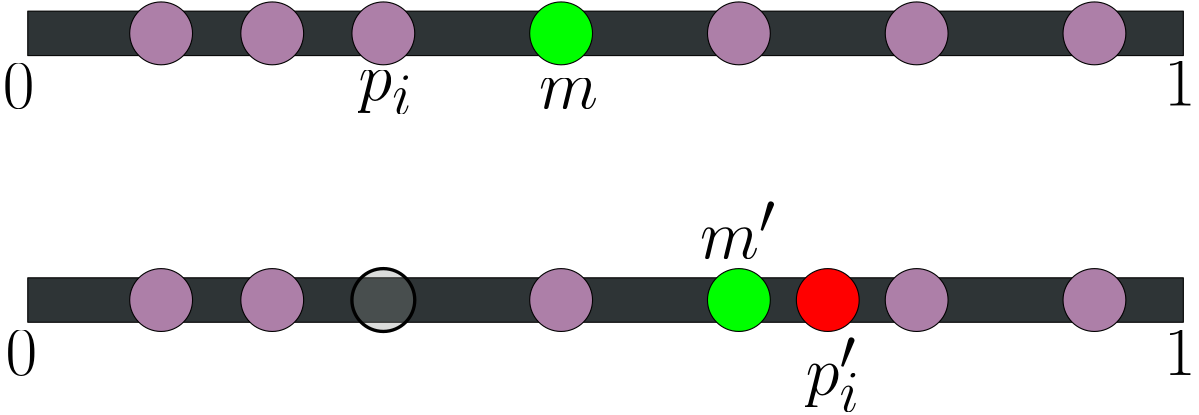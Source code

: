 <?xml version="1.0"?>
<!DOCTYPE ipe SYSTEM "ipe.dtd">
<ipe version="70212" creator="Ipe 7.2.13">
<info created="D:20210403160220" modified="D:20210403160220"/>
<ipestyle name="basic">
<symbol name="arrow/arc(spx)">
<path stroke="sym-stroke" fill="sym-stroke" pen="sym-pen">
0 0 m
-1 0.333 l
-1 -0.333 l
h
</path>
</symbol>
<symbol name="arrow/farc(spx)">
<path stroke="sym-stroke" fill="white" pen="sym-pen">
0 0 m
-1 0.333 l
-1 -0.333 l
h
</path>
</symbol>
<symbol name="arrow/ptarc(spx)">
<path stroke="sym-stroke" fill="sym-stroke" pen="sym-pen">
0 0 m
-1 0.333 l
-0.8 0 l
-1 -0.333 l
h
</path>
</symbol>
<symbol name="arrow/fptarc(spx)">
<path stroke="sym-stroke" fill="white" pen="sym-pen">
0 0 m
-1 0.333 l
-0.8 0 l
-1 -0.333 l
h
</path>
</symbol>
<symbol name="mark/circle(sx)" transformations="translations">
<path fill="sym-stroke">
0.6 0 0 0.6 0 0 e
0.4 0 0 0.4 0 0 e
</path>
</symbol>
<symbol name="mark/disk(sx)" transformations="translations">
<path fill="sym-stroke">
0.6 0 0 0.6 0 0 e
</path>
</symbol>
<symbol name="mark/fdisk(sfx)" transformations="translations">
<group>
<path fill="sym-fill">
0.5 0 0 0.5 0 0 e
</path>
<path fill="sym-stroke" fillrule="eofill">
0.6 0 0 0.6 0 0 e
0.4 0 0 0.4 0 0 e
</path>
</group>
</symbol>
<symbol name="mark/box(sx)" transformations="translations">
<path fill="sym-stroke" fillrule="eofill">
-0.6 -0.6 m
0.6 -0.6 l
0.6 0.6 l
-0.6 0.6 l
h
-0.4 -0.4 m
0.4 -0.4 l
0.4 0.4 l
-0.4 0.4 l
h
</path>
</symbol>
<symbol name="mark/square(sx)" transformations="translations">
<path fill="sym-stroke">
-0.6 -0.6 m
0.6 -0.6 l
0.6 0.6 l
-0.6 0.6 l
h
</path>
</symbol>
<symbol name="mark/fsquare(sfx)" transformations="translations">
<group>
<path fill="sym-fill">
-0.5 -0.5 m
0.5 -0.5 l
0.5 0.5 l
-0.5 0.5 l
h
</path>
<path fill="sym-stroke" fillrule="eofill">
-0.6 -0.6 m
0.6 -0.6 l
0.6 0.6 l
-0.6 0.6 l
h
-0.4 -0.4 m
0.4 -0.4 l
0.4 0.4 l
-0.4 0.4 l
h
</path>
</group>
</symbol>
<symbol name="mark/cross(sx)" transformations="translations">
<group>
<path fill="sym-stroke">
-0.43 -0.57 m
0.57 0.43 l
0.43 0.57 l
-0.57 -0.43 l
h
</path>
<path fill="sym-stroke">
-0.43 0.57 m
0.57 -0.43 l
0.43 -0.57 l
-0.57 0.43 l
h
</path>
</group>
</symbol>
<symbol name="arrow/fnormal(spx)">
<path stroke="sym-stroke" fill="white" pen="sym-pen">
0 0 m
-1 0.333 l
-1 -0.333 l
h
</path>
</symbol>
<symbol name="arrow/pointed(spx)">
<path stroke="sym-stroke" fill="sym-stroke" pen="sym-pen">
0 0 m
-1 0.333 l
-0.8 0 l
-1 -0.333 l
h
</path>
</symbol>
<symbol name="arrow/fpointed(spx)">
<path stroke="sym-stroke" fill="white" pen="sym-pen">
0 0 m
-1 0.333 l
-0.8 0 l
-1 -0.333 l
h
</path>
</symbol>
<symbol name="arrow/linear(spx)">
<path stroke="sym-stroke" pen="sym-pen">
-1 0.333 m
0 0 l
-1 -0.333 l
</path>
</symbol>
<symbol name="arrow/fdouble(spx)">
<path stroke="sym-stroke" fill="white" pen="sym-pen">
0 0 m
-1 0.333 l
-1 -0.333 l
h
-1 0 m
-2 0.333 l
-2 -0.333 l
h
</path>
</symbol>
<symbol name="arrow/double(spx)">
<path stroke="sym-stroke" fill="sym-stroke" pen="sym-pen">
0 0 m
-1 0.333 l
-1 -0.333 l
h
-1 0 m
-2 0.333 l
-2 -0.333 l
h
</path>
</symbol>
<pen name="heavier" value="0.8"/>
<pen name="fat" value="1.2"/>
<pen name="ultrafat" value="2"/>
<symbolsize name="large" value="5"/>
<symbolsize name="small" value="2"/>
<symbolsize name="tiny" value="1.1"/>
<arrowsize name="large" value="10"/>
<arrowsize name="small" value="5"/>
<arrowsize name="tiny" value="3"/>
<color name="red" value="1 0 0"/>
<color name="green" value="0 1 0"/>
<color name="blue" value="0 0 1"/>
<color name="yellow" value="1 1 0"/>
<color name="orange" value="1 0.647 0"/>
<color name="gold" value="1 0.843 0"/>
<color name="purple" value="0.627 0.125 0.941"/>
<color name="gray" value="0.745"/>
<color name="brown" value="0.647 0.165 0.165"/>
<color name="navy" value="0 0 0.502"/>
<color name="pink" value="1 0.753 0.796"/>
<color name="seagreen" value="0.18 0.545 0.341"/>
<color name="turquoise" value="0.251 0.878 0.816"/>
<color name="violet" value="0.933 0.51 0.933"/>
<color name="darkblue" value="0 0 0.545"/>
<color name="darkcyan" value="0 0.545 0.545"/>
<color name="darkgray" value="0.663"/>
<color name="darkgreen" value="0 0.392 0"/>
<color name="darkmagenta" value="0.545 0 0.545"/>
<color name="darkorange" value="1 0.549 0"/>
<color name="darkred" value="0.545 0 0"/>
<color name="lightblue" value="0.678 0.847 0.902"/>
<color name="lightcyan" value="0.878 1 1"/>
<color name="lightgray" value="0.827"/>
<color name="lightgreen" value="0.565 0.933 0.565"/>
<color name="lightyellow" value="1 1 0.878"/>
<dashstyle name="dashed" value="[4] 0"/>
<dashstyle name="dotted" value="[1 3] 0"/>
<dashstyle name="dash dotted" value="[4 2 1 2] 0"/>
<dashstyle name="dash dot dotted" value="[4 2 1 2 1 2] 0"/>
<textsize name="large" value="\large"/>
<textsize name="Large" value="\Large"/>
<textsize name="LARGE" value="\LARGE"/>
<textsize name="huge" value="\huge"/>
<textsize name="Huge" value="\Huge"/>
<textsize name="small" value="\small"/>
<textsize name="footnote" value="\footnotesize"/>
<textsize name="tiny" value="\tiny"/>
<textstyle name="center" begin="\begin{center}" end="\end{center}"/>
<textstyle name="itemize" begin="\begin{itemize}" end="\end{itemize}"/>
<textstyle name="item" begin="\begin{itemize}\item{}" end="\end{itemize}"/>
<gridsize name="4 pts" value="4"/>
<gridsize name="8 pts (~3 mm)" value="8"/>
<gridsize name="16 pts (~6 mm)" value="16"/>
<gridsize name="32 pts (~12 mm)" value="32"/>
<gridsize name="10 pts (~3.5 mm)" value="10"/>
<gridsize name="20 pts (~7 mm)" value="20"/>
<gridsize name="14 pts (~5 mm)" value="14"/>
<gridsize name="28 pts (~10 mm)" value="28"/>
<gridsize name="56 pts (~20 mm)" value="56"/>
<anglesize name="90 deg" value="90"/>
<anglesize name="60 deg" value="60"/>
<anglesize name="45 deg" value="45"/>
<anglesize name="30 deg" value="30"/>
<anglesize name="22.5 deg" value="22.5"/>
<opacity name="10%" value="0.1"/>
<opacity name="30%" value="0.3"/>
<opacity name="50%" value="0.5"/>
<opacity name="75%" value="0.75"/>
<tiling name="falling" angle="-60" step="4" width="1"/>
<tiling name="rising" angle="30" step="4" width="1"/>
</ipestyle>
<page>
<layer name="alpha"/>
<view layers="alpha" active="alpha"/>
<path layer="alpha" stroke="black" fill="0.18 0.204 0.212">
64 768 m
64 752 l
480 752 l
480 768 l
h
</path>
<path matrix="1 0 0 1 0 -96" stroke="black" fill="0.18 0.204 0.212">
64 768 m
64 752 l
480 752 l
480 768 l
h
</path>
<path matrix="1 0 0 1 16 0" stroke="black" fill="0.678 0.498 0.659">
11.3137 0 0 11.3137 96 760 e
</path>
<path matrix="1 0 0 1 56 0" stroke="black" fill="0.678 0.498 0.659">
11.3137 0 0 11.3137 96 760 e
</path>
<path matrix="1 0 0 1 96 0" stroke="black" fill="0.678 0.498 0.659">
11.3137 0 0 11.3137 96 760 e
</path>
<path matrix="1 0 0 1 160 0" stroke="black" fill="green">
11.3137 0 0 11.3137 96 760 e
</path>
<path matrix="1 0 0 1 352 0" stroke="black" fill="0.678 0.498 0.659">
11.3137 0 0 11.3137 96 760 e
</path>
<path matrix="1 0 0 1 224 0" stroke="black" fill="0.678 0.498 0.659">
11.3137 0 0 11.3137 96 760 e
</path>
<path matrix="1 0 0 1 288 0" stroke="black" fill="0.678 0.498 0.659">
11.3137 0 0 11.3137 96 760 e
</path>
<path matrix="1 0 0 1 16 -96" stroke="black" fill="0.678 0.498 0.659">
11.3137 0 0 11.3137 96 760 e
</path>
<path matrix="1 0 0 1 56 -96" stroke="black" fill="0.678 0.498 0.659">
11.3137 0 0 11.3137 96 760 e
</path>
<path matrix="1 0 0 1 160 -96" stroke="black" fill="0.678 0.498 0.659">
11.3137 0 0 11.3137 96 760 e
</path>
<path matrix="1 0 0 1 256 -96" stroke="black" fill="red">
11.3137 0 0 11.3137 96 760 e
</path>
<path matrix="1 0 0 1 224 -96" stroke="black" fill="green">
11.3137 0 0 11.3137 96 760 e
</path>
<path matrix="1 0 0 1 288 -96" stroke="black" fill="0.678 0.498 0.659">
11.3137 0 0 11.3137 96 760 e
</path>
<path matrix="1 0 0 1 352 -96" stroke="black" fill="0.678 0.498 0.659">
11.3137 0 0 11.3137 96 760 e
</path>
<path matrix="1 0 0 1 96 -96" stroke="black" fill="0.533 0.541 0.522" pen="fat" opacity="30%" stroke-opacity="opaque">
11.3137 0 0 11.3137 96 760 e
</path>
<text matrix="1 0 0 1 -9 -3" transformations="translations" pos="64 736" stroke="black" type="label" width="11.368" height="15.978" depth="0" valign="baseline" size="Huge">0</text>
<text matrix="1 0 0 1 -9 0" transformations="translations" pos="192 736" stroke="black" type="label" width="19.581" height="10.671" depth="5.01" valign="baseline" size="Huge">$p_i$</text>
<text matrix="1 0 0 1 0 -3" transformations="translations" pos="248 736" stroke="black" type="label" width="21.229" height="10.672" depth="0" valign="baseline" size="Huge">$m$</text>
<text matrix="1 0 0 1 1 -2" transformations="translations" pos="472 736" stroke="black" type="label" width="11.368" height="15.978" depth="0" valign="baseline" size="Huge">1</text>
<text matrix="1 0 0 1 -6 -1" transformations="translations" pos="312 680" stroke="black" type="label" width="27.41" height="20.474" depth="0" valign="baseline" size="Huge">$m&apos;$</text>
<text matrix="1 0 0 1 -8 -10" transformations="translations" pos="352 640" stroke="black" type="label" width="19.581" height="20.469" depth="6.15" valign="baseline" size="Huge">$p_i&apos;$</text>
<text matrix="1 0 0 1 0 -3" transformations="translations" pos="56 640" stroke="black" type="label" width="11.368" height="15.978" depth="0" valign="baseline" size="Huge">0</text>
<text matrix="1 0 0 1 1 5" transformations="translations" pos="472 632" stroke="black" type="label" width="11.368" height="15.978" depth="0" valign="baseline" size="Huge">1</text>
</page>
</ipe>
